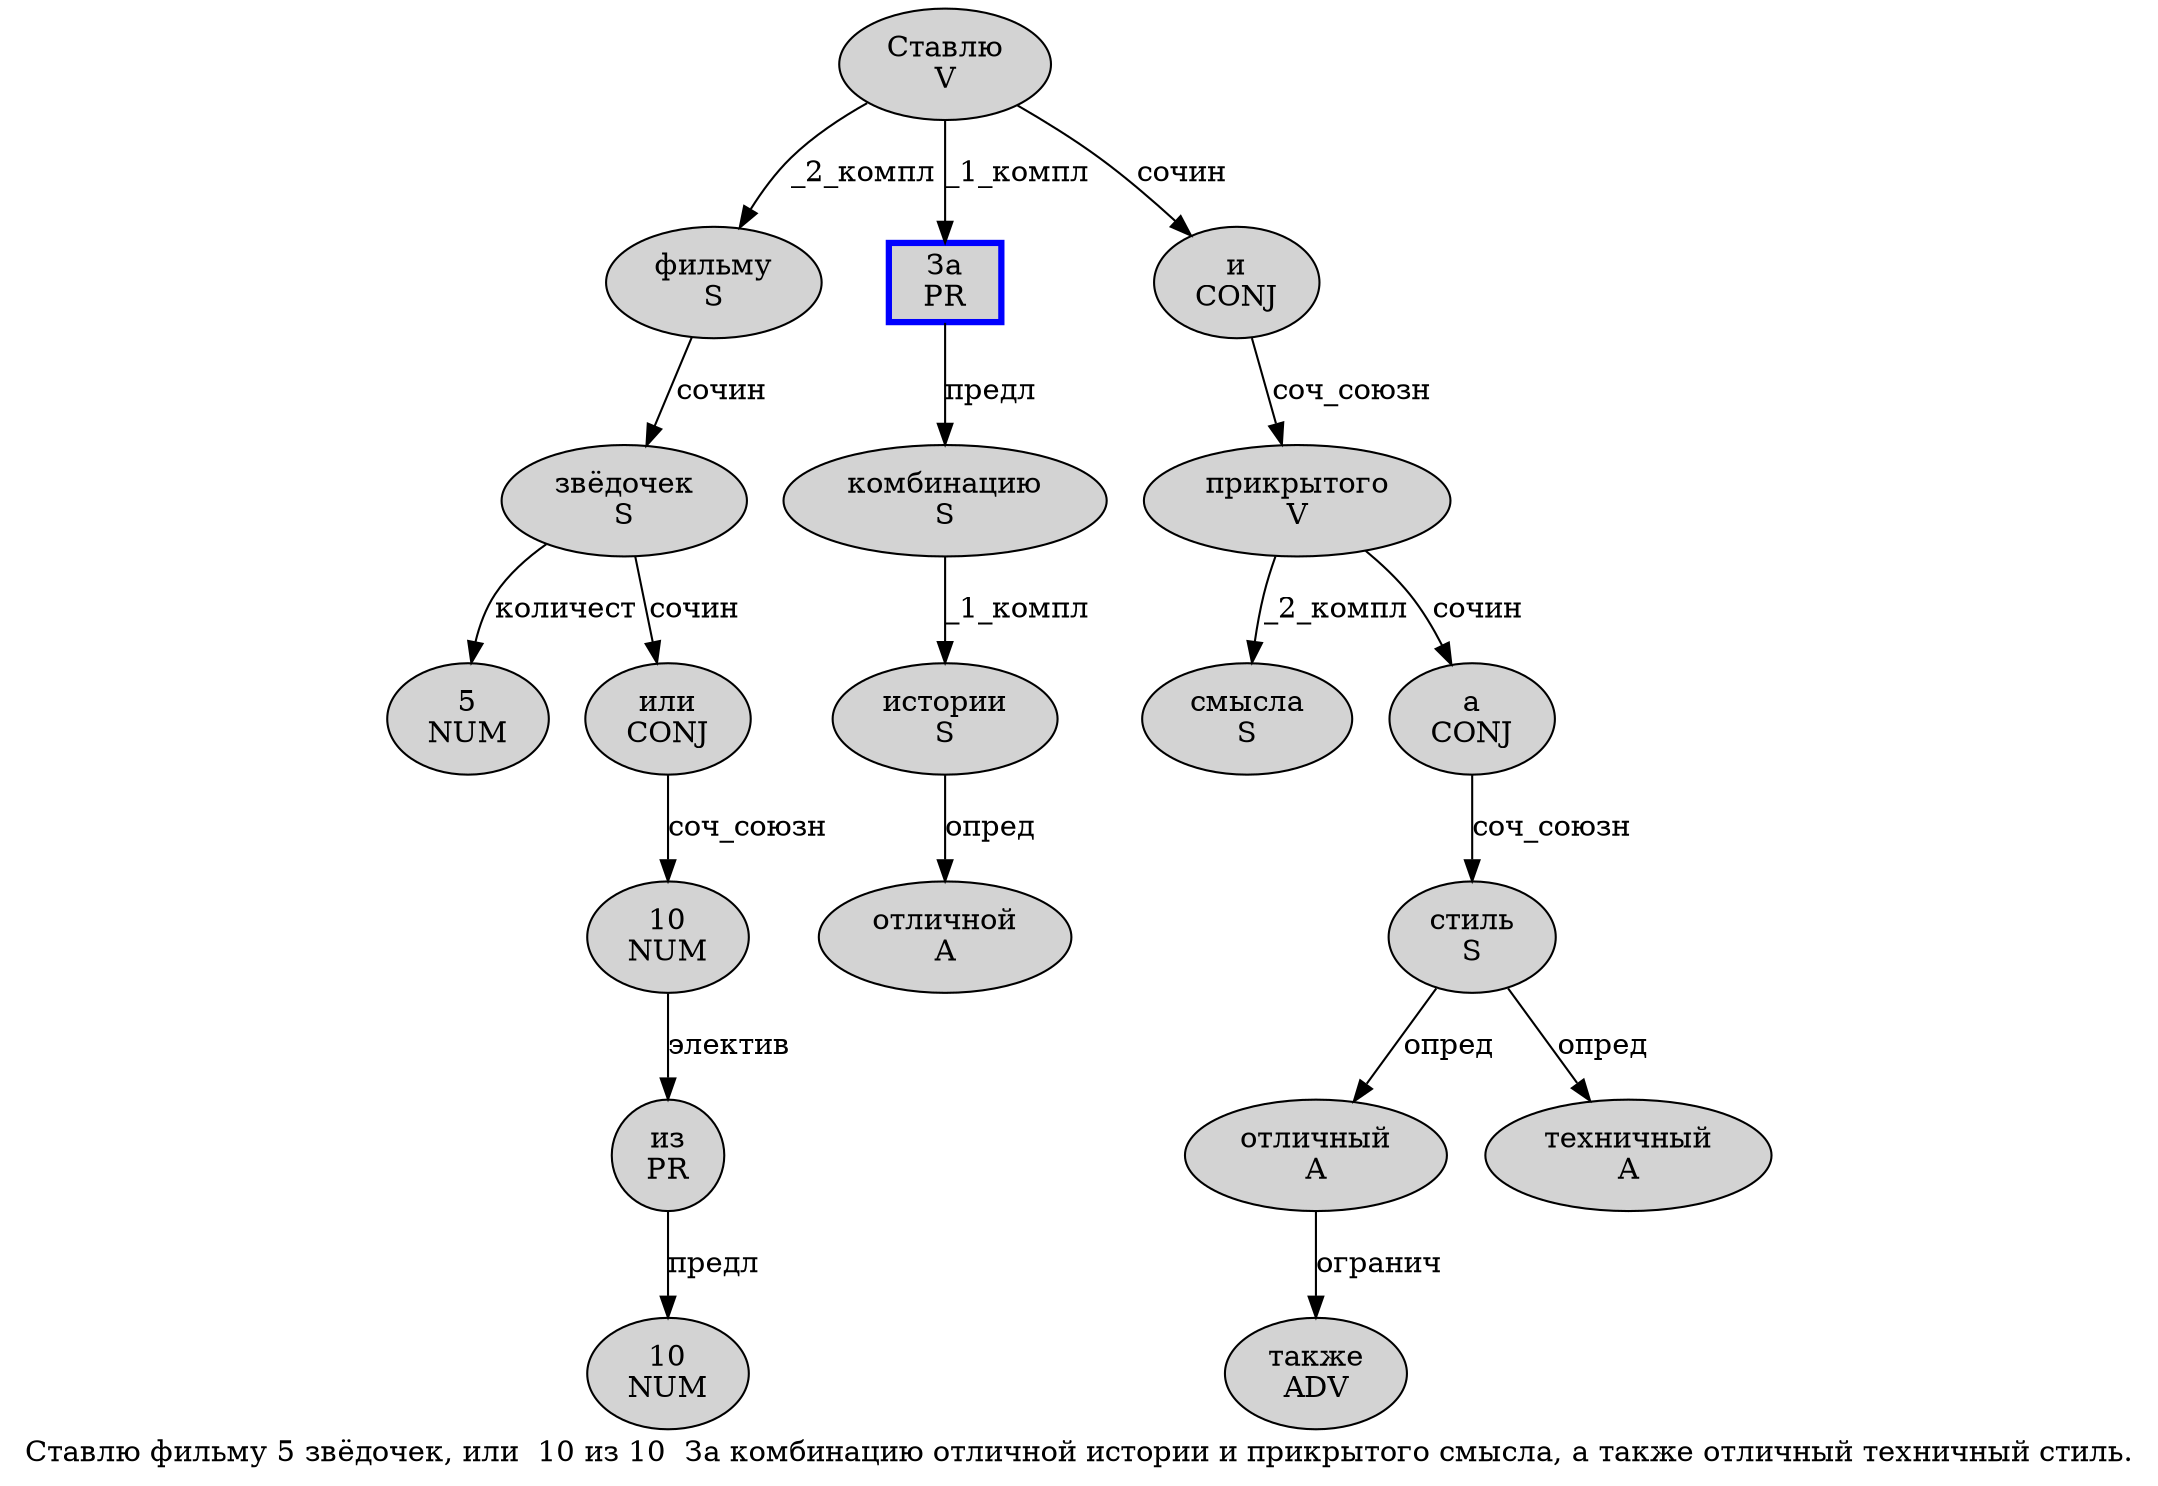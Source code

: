 digraph SENTENCE_206 {
	graph [label="Ставлю фильму 5 звёдочек, или  10 из 10  За комбинацию отличной истории и прикрытого смысла, а также отличный техничный стиль."]
	node [style=filled]
		0 [label="Ставлю
V" color="" fillcolor=lightgray penwidth=1 shape=ellipse]
		1 [label="фильму
S" color="" fillcolor=lightgray penwidth=1 shape=ellipse]
		2 [label="5
NUM" color="" fillcolor=lightgray penwidth=1 shape=ellipse]
		3 [label="звёдочек
S" color="" fillcolor=lightgray penwidth=1 shape=ellipse]
		5 [label="или
CONJ" color="" fillcolor=lightgray penwidth=1 shape=ellipse]
		6 [label="10
NUM" color="" fillcolor=lightgray penwidth=1 shape=ellipse]
		7 [label="из
PR" color="" fillcolor=lightgray penwidth=1 shape=ellipse]
		8 [label="10
NUM" color="" fillcolor=lightgray penwidth=1 shape=ellipse]
		9 [label="За
PR" color=blue fillcolor=lightgray penwidth=3 shape=box]
		10 [label="комбинацию
S" color="" fillcolor=lightgray penwidth=1 shape=ellipse]
		11 [label="отличной
A" color="" fillcolor=lightgray penwidth=1 shape=ellipse]
		12 [label="истории
S" color="" fillcolor=lightgray penwidth=1 shape=ellipse]
		13 [label="и
CONJ" color="" fillcolor=lightgray penwidth=1 shape=ellipse]
		14 [label="прикрытого
V" color="" fillcolor=lightgray penwidth=1 shape=ellipse]
		15 [label="смысла
S" color="" fillcolor=lightgray penwidth=1 shape=ellipse]
		17 [label="а
CONJ" color="" fillcolor=lightgray penwidth=1 shape=ellipse]
		18 [label="также
ADV" color="" fillcolor=lightgray penwidth=1 shape=ellipse]
		19 [label="отличный
A" color="" fillcolor=lightgray penwidth=1 shape=ellipse]
		20 [label="техничный
A" color="" fillcolor=lightgray penwidth=1 shape=ellipse]
		21 [label="стиль
S" color="" fillcolor=lightgray penwidth=1 shape=ellipse]
			12 -> 11 [label="опред"]
			10 -> 12 [label="_1_компл"]
			21 -> 19 [label="опред"]
			21 -> 20 [label="опред"]
			1 -> 3 [label="сочин"]
			17 -> 21 [label="соч_союзн"]
			5 -> 6 [label="соч_союзн"]
			9 -> 10 [label="предл"]
			19 -> 18 [label="огранич"]
			7 -> 8 [label="предл"]
			14 -> 15 [label="_2_компл"]
			14 -> 17 [label="сочин"]
			6 -> 7 [label="электив"]
			0 -> 1 [label="_2_компл"]
			0 -> 9 [label="_1_компл"]
			0 -> 13 [label="сочин"]
			3 -> 2 [label="количест"]
			3 -> 5 [label="сочин"]
			13 -> 14 [label="соч_союзн"]
}
